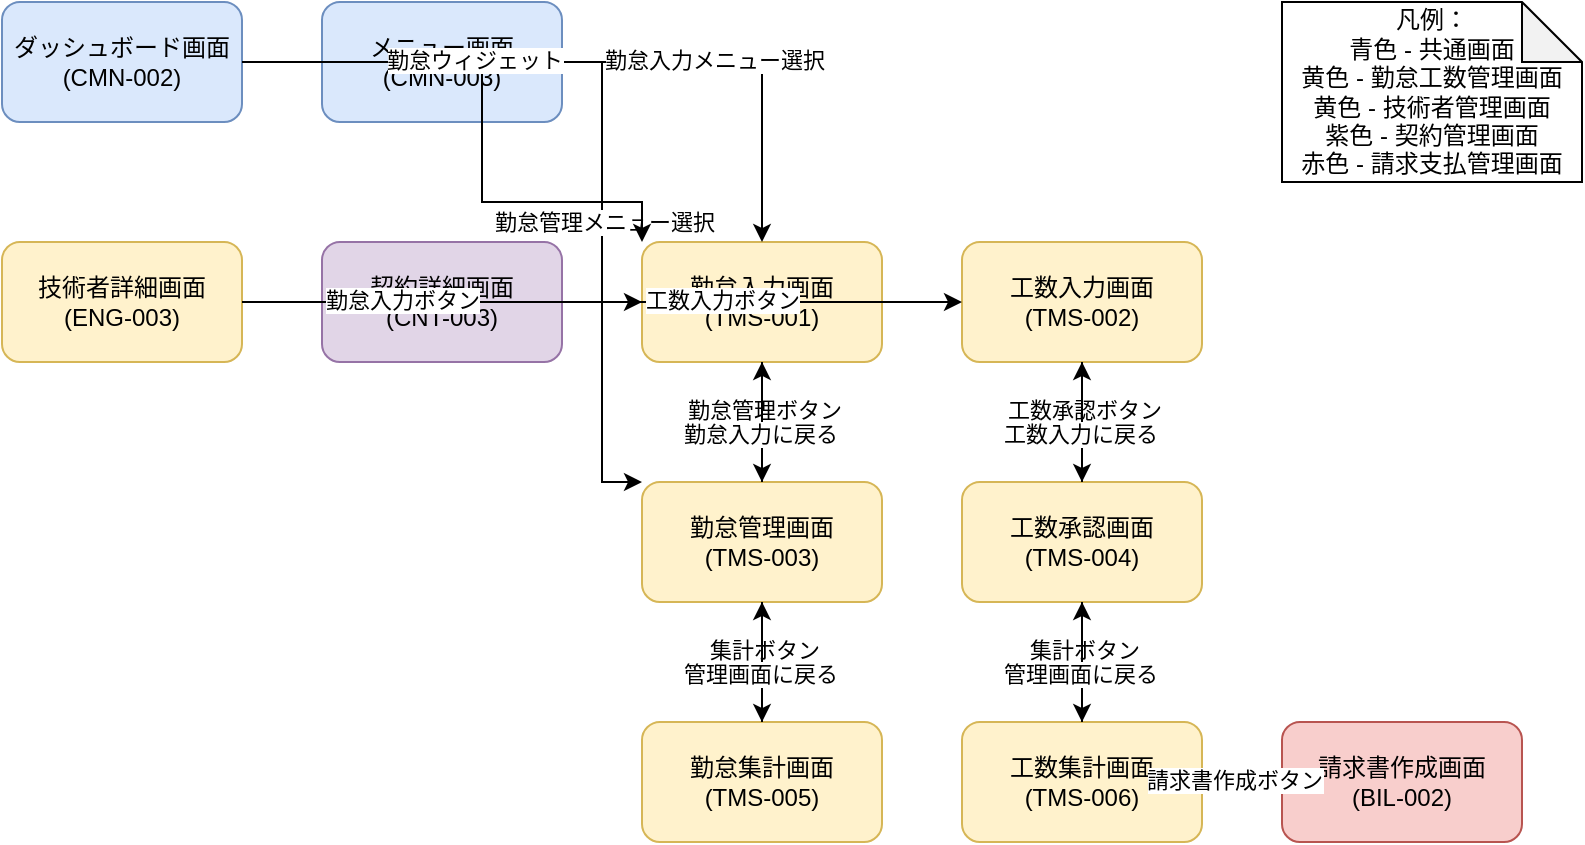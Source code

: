 <mxfile version="22.0.0" type="device">
  <diagram id="timesheet-management" name="勤怠工数管理画面遷移図">
    <mxGraphModel dx="1422" dy="798" grid="1" gridSize="10" guides="1" tooltips="1" connect="1" arrows="1" fold="1" page="1" pageScale="1" pageWidth="1169" pageHeight="827" math="0" shadow="0">
      <root>
        <mxCell id="0" />
        <mxCell id="1" parent="0" />
        
        <!-- 共通画面 -->
        <mxCell id="CMN002" value="ダッシュボード画面&#xa;(CMN-002)" style="rounded=1;whiteSpace=wrap;html=1;fillColor=#dae8fc;strokeColor=#6c8ebf;" vertex="1" parent="1">
          <mxGeometry x="120" y="40" width="120" height="60" as="geometry" />
        </mxCell>
        <mxCell id="CMN003" value="メニュー画面&#xa;(CMN-003)" style="rounded=1;whiteSpace=wrap;html=1;fillColor=#dae8fc;strokeColor=#6c8ebf;" vertex="1" parent="1">
          <mxGeometry x="280" y="40" width="120" height="60" as="geometry" />
        </mxCell>
        
        <!-- 技術者管理 -->
        <mxCell id="ENG003" value="技術者詳細画面&#xa;(ENG-003)" style="rounded=1;whiteSpace=wrap;html=1;fillColor=#fff2cc;strokeColor=#d6b656;" vertex="1" parent="1">
          <mxGeometry x="120" y="160" width="120" height="60" as="geometry" />
        </mxCell>
        
        <!-- 契約管理 -->
        <mxCell id="CNT003" value="契約詳細画面&#xa;(CNT-003)" style="rounded=1;whiteSpace=wrap;html=1;fillColor=#e1d5e7;strokeColor=#9673a6;" vertex="1" parent="1">
          <mxGeometry x="280" y="160" width="120" height="60" as="geometry" />
        </mxCell>
        
        <!-- 勤怠工数管理画面群 -->
        <mxCell id="TMS001" value="勤怠入力画面&#xa;(TMS-001)" style="rounded=1;whiteSpace=wrap;html=1;fillColor=#fff2cc;strokeColor=#d6b656;" vertex="1" parent="1">
          <mxGeometry x="440" y="160" width="120" height="60" as="geometry" />
        </mxCell>
        <mxCell id="TMS002" value="工数入力画面&#xa;(TMS-002)" style="rounded=1;whiteSpace=wrap;html=1;fillColor=#fff2cc;strokeColor=#d6b656;" vertex="1" parent="1">
          <mxGeometry x="600" y="160" width="120" height="60" as="geometry" />
        </mxCell>
        <mxCell id="TMS003" value="勤怠管理画面&#xa;(TMS-003)" style="rounded=1;whiteSpace=wrap;html=1;fillColor=#fff2cc;strokeColor=#d6b656;" vertex="1" parent="1">
          <mxGeometry x="440" y="280" width="120" height="60" as="geometry" />
        </mxCell>
        <mxCell id="TMS004" value="工数承認画面&#xa;(TMS-004)" style="rounded=1;whiteSpace=wrap;html=1;fillColor=#fff2cc;strokeColor=#d6b656;" vertex="1" parent="1">
          <mxGeometry x="600" y="280" width="120" height="60" as="geometry" />
        </mxCell>
        <mxCell id="TMS005" value="勤怠集計画面&#xa;(TMS-005)" style="rounded=1;whiteSpace=wrap;html=1;fillColor=#fff2cc;strokeColor=#d6b656;" vertex="1" parent="1">
          <mxGeometry x="440" y="400" width="120" height="60" as="geometry" />
        </mxCell>
        <mxCell id="TMS006" value="工数集計画面&#xa;(TMS-006)" style="rounded=1;whiteSpace=wrap;html=1;fillColor=#fff2cc;strokeColor=#d6b656;" vertex="1" parent="1">
          <mxGeometry x="600" y="400" width="120" height="60" as="geometry" />
        </mxCell>
        
        <!-- 請求支払管理 -->
        <mxCell id="BIL002" value="請求書作成画面&#xa;(BIL-002)" style="rounded=1;whiteSpace=wrap;html=1;fillColor=#f8cecc;strokeColor=#b85450;" vertex="1" parent="1">
          <mxGeometry x="760" y="400" width="120" height="60" as="geometry" />
        </mxCell>
        
        <!-- 画面遷移 -->
        <mxCell id="CMN003-TMS001" style="edgeStyle=orthogonalEdgeStyle;rounded=0;orthogonalLoop=1;jettySize=auto;html=1;exitX=1;exitY=0.5;exitDx=0;exitDy=0;entryX=0.5;entryY=0;entryDx=0;entryDy=0;" edge="1" parent="1" source="CMN003" target="TMS001">
          <mxGeometry relative="1" as="geometry">
            <Array as="points">
              <mxPoint x="500" y="70" />
            </Array>
          </mxGeometry>
        </mxCell>
        <mxCell id="CMN003-TMS001-label" value="勤怠入力メニュー選択" style="edgeLabel;html=1;align=center;verticalAlign=middle;resizable=0;points=[];" vertex="1" connectable="0" parent="CMN003-TMS001">
          <mxGeometry x="-0.2" y="1" relative="1" as="geometry">
            <mxPoint as="offset" />
          </mxGeometry>
        </mxCell>
        
        <mxCell id="CMN003-TMS003" style="edgeStyle=orthogonalEdgeStyle;rounded=0;orthogonalLoop=1;jettySize=auto;html=1;exitX=1;exitY=0.5;exitDx=0;exitDy=0;entryX=0;entryY=0;entryDx=0;entryDy=0;" edge="1" parent="1" source="CMN003" target="TMS003">
          <mxGeometry relative="1" as="geometry">
            <Array as="points">
              <mxPoint x="420" y="70" />
              <mxPoint x="420" y="280" />
            </Array>
          </mxGeometry>
        </mxCell>
        <mxCell id="CMN003-TMS003-label" value="勤怠管理メニュー選択" style="edgeLabel;html=1;align=center;verticalAlign=middle;resizable=0;points=[];" vertex="1" connectable="0" parent="CMN003-TMS003">
          <mxGeometry x="-0.2" y="1" relative="1" as="geometry">
            <mxPoint as="offset" />
          </mxGeometry>
        </mxCell>
        
        <mxCell id="CMN002-TMS001" style="edgeStyle=orthogonalEdgeStyle;rounded=0;orthogonalLoop=1;jettySize=auto;html=1;exitX=1;exitY=0.5;exitDx=0;exitDy=0;entryX=0;entryY=0;entryDx=0;entryDy=0;" edge="1" parent="1" source="CMN002" target="TMS001">
          <mxGeometry relative="1" as="geometry">
            <Array as="points">
              <mxPoint x="360" y="70" />
              <mxPoint x="360" y="140" />
              <mxPoint x="440" y="140" />
            </Array>
          </mxGeometry>
        </mxCell>
        <mxCell id="CMN002-TMS001-label" value="勤怠ウィジェット" style="edgeLabel;html=1;align=center;verticalAlign=middle;resizable=0;points=[];" vertex="1" connectable="0" parent="CMN002-TMS001">
          <mxGeometry x="-0.2" y="1" relative="1" as="geometry">
            <mxPoint as="offset" />
          </mxGeometry>
        </mxCell>
        
        <mxCell id="ENG003-TMS001" style="edgeStyle=orthogonalEdgeStyle;rounded=0;orthogonalLoop=1;jettySize=auto;html=1;exitX=1;exitY=0.5;exitDx=0;exitDy=0;entryX=0;entryY=0.5;entryDx=0;entryDy=0;" edge="1" parent="1" source="ENG003" target="TMS001">
          <mxGeometry relative="1" as="geometry" />
        </mxCell>
        <mxCell id="ENG003-TMS001-label" value="勤怠入力ボタン" style="edgeLabel;html=1;align=center;verticalAlign=middle;resizable=0;points=[];" vertex="1" connectable="0" parent="ENG003-TMS001">
          <mxGeometry x="-0.2" y="1" relative="1" as="geometry">
            <mxPoint as="offset" />
          </mxGeometry>
        </mxCell>
        
        <mxCell id="CNT003-TMS002" style="edgeStyle=orthogonalEdgeStyle;rounded=0;orthogonalLoop=1;jettySize=auto;html=1;exitX=1;exitY=0.5;exitDx=0;exitDy=0;entryX=0;entryY=0.5;entryDx=0;entryDy=0;" edge="1" parent="1" source="CNT003" target="TMS002">
          <mxGeometry relative="1" as="geometry" />
        </mxCell>
        <mxCell id="CNT003-TMS002-label" value="工数入力ボタン" style="edgeLabel;html=1;align=center;verticalAlign=middle;resizable=0;points=[];" vertex="1" connectable="0" parent="CNT003-TMS002">
          <mxGeometry x="-0.2" y="1" relative="1" as="geometry">
            <mxPoint as="offset" />
          </mxGeometry>
        </mxCell>
        
        <mxCell id="TMS001-TMS003" style="edgeStyle=orthogonalEdgeStyle;rounded=0;orthogonalLoop=1;jettySize=auto;html=1;exitX=0.5;exitY=1;exitDx=0;exitDy=0;entryX=0.5;entryY=0;entryDx=0;entryDy=0;" edge="1" parent="1" source="TMS001" target="TMS003">
          <mxGeometry relative="1" as="geometry" />
        </mxCell>
        <mxCell id="TMS001-TMS003-label" value="勤怠管理ボタン" style="edgeLabel;html=1;align=center;verticalAlign=middle;resizable=0;points=[];" vertex="1" connectable="0" parent="TMS001-TMS003">
          <mxGeometry x="-0.2" y="1" relative="1" as="geometry">
            <mxPoint as="offset" />
          </mxGeometry>
        </mxCell>
        
        <mxCell id="TMS002-TMS004" style="edgeStyle=orthogonalEdgeStyle;rounded=0;orthogonalLoop=1;jettySize=auto;html=1;exitX=0.5;exitY=1;exitDx=0;exitDy=0;entryX=0.5;entryY=0;entryDx=0;entryDy=0;" edge="1" parent="1" source="TMS002" target="TMS004">
          <mxGeometry relative="1" as="geometry" />
        </mxCell>
        <mxCell id="TMS002-TMS004-label" value="工数承認ボタン" style="edgeLabel;html=1;align=center;verticalAlign=middle;resizable=0;points=[];" vertex="1" connectable="0" parent="TMS002-TMS004">
          <mxGeometry x="-0.2" y="1" relative="1" as="geometry">
            <mxPoint as="offset" />
          </mxGeometry>
        </mxCell>
        
        <mxCell id="TMS003-TMS001" style="edgeStyle=orthogonalEdgeStyle;rounded=0;orthogonalLoop=1;jettySize=auto;html=1;exitX=0.5;exitY=0;exitDx=0;exitDy=0;entryX=0.5;entryY=1;entryDx=0;entryDy=0;" edge="1" parent="1" source="TMS003" target="TMS001">
          <mxGeometry relative="1" as="geometry" />
        </mxCell>
        <mxCell id="TMS003-TMS001-label" value="勤怠入力に戻る" style="edgeLabel;html=1;align=center;verticalAlign=middle;resizable=0;points=[];" vertex="1" connectable="0" parent="TMS003-TMS001">
          <mxGeometry x="-0.2" y="1" relative="1" as="geometry">
            <mxPoint as="offset" />
          </mxGeometry>
        </mxCell>
        
        <mxCell id="TMS003-TMS005" style="edgeStyle=orthogonalEdgeStyle;rounded=0;orthogonalLoop=1;jettySize=auto;html=1;exitX=0.5;exitY=1;exitDx=0;exitDy=0;entryX=0.5;entryY=0;entryDx=0;entryDy=0;" edge="1" parent="1" source="TMS003" target="TMS005">
          <mxGeometry relative="1" as="geometry" />
        </mxCell>
        <mxCell id="TMS003-TMS005-label" value="集計ボタン" style="edgeLabel;html=1;align=center;verticalAlign=middle;resizable=0;points=[];" vertex="1" connectable="0" parent="TMS003-TMS005">
          <mxGeometry x="-0.2" y="1" relative="1" as="geometry">
            <mxPoint as="offset" />
          </mxGeometry>
        </mxCell>
        
        <mxCell id="TMS004-TMS002" style="edgeStyle=orthogonalEdgeStyle;rounded=0;orthogonalLoop=1;jettySize=auto;html=1;exitX=0.5;exitY=0;exitDx=0;exitDy=0;entryX=0.5;entryY=1;entryDx=0;entryDy=0;" edge="1" parent="1" source="TMS004" target="TMS002">
          <mxGeometry relative="1" as="geometry" />
        </mxCell>
        <mxCell id="TMS004-TMS002-label" value="工数入力に戻る" style="edgeLabel;html=1;align=center;verticalAlign=middle;resizable=0;points=[];" vertex="1" connectable="0" parent="TMS004-TMS002">
          <mxGeometry x="-0.2" y="1" relative="1" as="geometry">
            <mxPoint as="offset" />
          </mxGeometry>
        </mxCell>
        
        <mxCell id="TMS004-TMS006" style="edgeStyle=orthogonalEdgeStyle;rounded=0;orthogonalLoop=1;jettySize=auto;html=1;exitX=0.5;exitY=1;exitDx=0;exitDy=0;entryX=0.5;entryY=0;entryDx=0;entryDy=0;" edge="1" parent="1" source="TMS004" target="TMS006">
          <mxGeometry relative="1" as="geometry" />
        </mxCell>
        <mxCell id="TMS004-TMS006-label" value="集計ボタン" style="edgeLabel;html=1;align=center;verticalAlign=middle;resizable=0;points=[];" vertex="1" connectable="0" parent="TMS004-TMS006">
          <mxGeometry x="-0.2" y="1" relative="1" as="geometry">
            <mxPoint as="offset" />
          </mxGeometry>
        </mxCell>
        
        <mxCell id="TMS005-TMS003" style="edgeStyle=orthogonalEdgeStyle;rounded=0;orthogonalLoop=1;jettySize=auto;html=1;exitX=0.5;exitY=0;exitDx=0;exitDy=0;entryX=0.5;entryY=1;entryDx=0;entryDy=0;" edge="1" parent="1" source="TMS005" target="TMS003">
          <mxGeometry relative="1" as="geometry" />
        </mxCell>
        <mxCell id="TMS005-TMS003-label" value="管理画面に戻る" style="edgeLabel;html=1;align=center;verticalAlign=middle;resizable=0;points=[];" vertex="1" connectable="0" parent="TMS005-TMS003">
          <mxGeometry x="-0.2" y="1" relative="1" as="geometry">
            <mxPoint as="offset" />
          </mxGeometry>
        </mxCell>
        
        <mxCell id="TMS006-TMS004" style="edgeStyle=orthogonalEdgeStyle;rounded=0;orthogonalLoop=1;jettySize=auto;html=1;exitX=0.5;exitY=0;exitDx=0;exitDy=0;entryX=0.5;entryY=1;entryDx=0;entryDy=0;" edge="1" parent="1" source="TMS006" target="TMS004">
          <mxGeometry relative="1" as="geometry" />
        </mxCell>
        <mxCell id="TMS006-TMS004-label" value="管理画面に戻る" style="edgeLabel;html=1;align=center;verticalAlign=middle;resizable=0;points=[];" vertex="1" connectable="0" parent="TMS006-TMS004">
          <mxGeometry x="-0.2" y="1" relative="1" as="geometry">
            <mxPoint as="offset" />
          </mxGeometry>
        </mxCell>
        
        <mxCell id="TMS006-BIL002" style="edgeStyle=orthogonalEdgeStyle;rounded=0;orthogonalLoop=1;jettySize=auto;html=1;exitX=1;exitY=0.5;exitDx=0;exitDy=0;entryX=0;entryY=0.5;entryDx=0;entryDy=0;" edge="1" parent="1" source="TMS006" target="BIL002">
          <mxGeometry relative="1" as="geometry" />
        </mxCell>
        <mxCell id="TMS006-BIL002-label" value="請求書作成ボタン" style="edgeLabel;html=1;align=center;verticalAlign=middle;resizable=0;points=[];" vertex="1" connectable="0" parent="TMS006-BIL002">
          <mxGeometry x="-0.2" y="1" relative="1" as="geometry">
            <mxPoint as="offset" />
          </mxGeometry>
        </mxCell>
        
        <!-- 説明 -->
        <mxCell id="legend" value="凡例：&#xa;青色 - 共通画面&#xa;黄色 - 勤怠工数管理画面&#xa;黄色 - 技術者管理画面&#xa;紫色 - 契約管理画面&#xa;赤色 - 請求支払管理画面" style="shape=note;whiteSpace=wrap;html=1;backgroundOutline=1;darkOpacity=0.05;" vertex="1" parent="1">
          <mxGeometry x="760" y="40" width="150" height="90" as="geometry" />
        </mxCell>
      </root>
    </mxGraphModel>
  </diagram>
</mxfile>